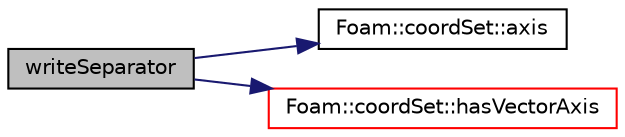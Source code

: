 digraph "writeSeparator"
{
  bgcolor="transparent";
  edge [fontname="Helvetica",fontsize="10",labelfontname="Helvetica",labelfontsize="10"];
  node [fontname="Helvetica",fontsize="10",shape=record];
  rankdir="LR";
  Node1 [label="writeSeparator",height=0.2,width=0.4,color="black", fillcolor="grey75", style="filled", fontcolor="black"];
  Node1 -> Node2 [color="midnightblue",fontsize="10",style="solid",fontname="Helvetica"];
  Node2 [label="Foam::coordSet::axis",height=0.2,width=0.4,color="black",URL="$a00407.html#ae465501f4b101255c0c5affc7234ed50"];
  Node1 -> Node3 [color="midnightblue",fontsize="10",style="solid",fontname="Helvetica"];
  Node3 [label="Foam::coordSet::hasVectorAxis",height=0.2,width=0.4,color="red",URL="$a00407.html#a62feccf6b117a623b835bcc65a71203c",tooltip="Is axis specification a vector. "];
}

